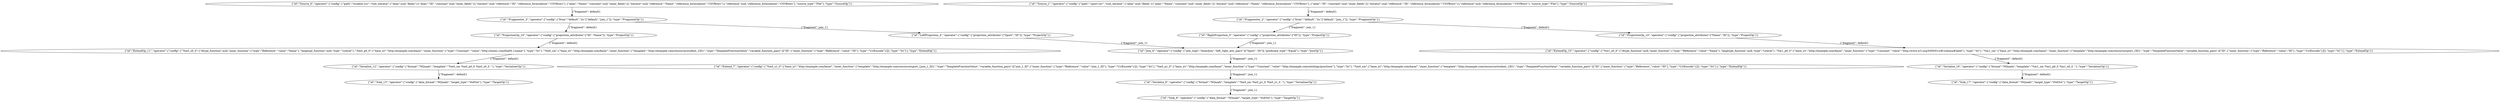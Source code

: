 digraph {
    0 [ label = "{\"id\":\"Source_0\",\"operator\":{\"config\":{\"path\":\"student.csv\",\"root_iterator\":{\"alias\":null,\"fields\":[{\"alias\":\"ID\",\"constant\":null,\"inner_fields\":[],\"iterator\":null,\"reference\":\"ID\",\"reference_formulation\":\"CSVRows\"},{\"alias\":\"Name\",\"constant\":null,\"inner_fields\":[],\"iterator\":null,\"reference\":\"Name\",\"reference_formulation\":\"CSVRows\"}],\"reference\":null,\"reference_formulation\":\"CSVRows\"},\"source_type\":\"File\"},\"type\":\"SourceOp\"}}" ]
    1 [ label = "{\"id\":\"Source_1\",\"operator\":{\"config\":{\"path\":\"sport.csv\",\"root_iterator\":{\"alias\":null,\"fields\":[{\"alias\":\"Name\",\"constant\":null,\"inner_fields\":[],\"iterator\":null,\"reference\":\"Name\",\"reference_formulation\":\"CSVRows\"},{\"alias\":\"ID\",\"constant\":null,\"inner_fields\":[],\"iterator\":null,\"reference\":\"ID\",\"reference_formulation\":\"CSVRows\"}],\"reference\":null,\"reference_formulation\":\"CSVRows\"},\"source_type\":\"File\"},\"type\":\"SourceOp\"}}" ]
    2 [ label = "{\"id\":\"Fragmenter_2\",\"operator\":{\"config\":{\"from\":\"default\",\"to\":[\"default\",\"join_1\"]},\"type\":\"FragmentOp\"}}" ]
    3 [ label = "{\"id\":\"Fragmenter_3\",\"operator\":{\"config\":{\"from\":\"default\",\"to\":[\"default\",\"join_1\"]},\"type\":\"FragmentOp\"}}" ]
    4 [ label = "{\"id\":\"LeftProjection_4\",\"operator\":{\"config\":{\"projection_attributes\":[\"Sport\",\"ID\"]},\"type\":\"ProjectOp\"}}" ]
    5 [ label = "{\"id\":\"RightProjection_5\",\"operator\":{\"config\":{\"projection_attributes\":[\"ID\"]},\"type\":\"ProjectOp\"}}" ]
    6 [ label = "{\"id\":\"Join_6\",\"operator\":{\"config\":{\"join_type\":\"InnerJoin\",\"left_right_attr_pairs\":[[\"Sport\",\"ID\"]],\"predicate_type\":\"Equal\"},\"type\":\"JoinOp\"}}" ]
    7 [ label = "{\"id\":\"Extend_7\",\"operator\":{\"config\":{\"?tm0_o1_0\":{\"base_iri\":\"http://example.com/base/\",\"inner_function\":{\"template\":\"http://example.com/resource/sport_{join_1_ID}\",\"type\":\"TemplateFunctionValue\",\"variable_function_pairs\":[[\"join_1_ID\",{\"inner_function\":{\"type\":\"Reference\",\"value\":\"join_1_ID\"},\"type\":\"UriEncode\"}]]},\"type\":\"Iri\"},\"?tm0_p1_0\":{\"base_iri\":\"http://example.com/base/\",\"inner_function\":{\"type\":\"Constant\",\"value\":\"http://example.com/ontology/practises\"},\"type\":\"Iri\"},\"?tm0_sm\":{\"base_iri\":\"http://example.com/base/\",\"inner_function\":{\"template\":\"http://example.com/resource/student_{ID}\",\"type\":\"TemplateFunctionValue\",\"variable_function_pairs\":[[\"ID\",{\"inner_function\":{\"type\":\"Reference\",\"value\":\"ID\"},\"type\":\"UriEncode\"}]]},\"type\":\"Iri\"}},\"type\":\"ExtendOp\"}}" ]
    8 [ label = "{\"id\":\"Serialize_8\",\"operator\":{\"config\":{\"format\":\"NQuads\",\"template\":\"?tm0_sm ?tm0_p1_0 ?tm0_o1_0 .\"},\"type\":\"SerializerOp\"}}" ]
    9 [ label = "{\"id\":\"Sink_9\",\"operator\":{\"config\":{\"data_format\":\"NQuads\",\"target_type\":\"StdOut\"},\"type\":\"TargetOp\"}}" ]
    10 [ label = "{\"id\":\"ProjectionOp_10\",\"operator\":{\"config\":{\"projection_attributes\":[\"ID\",\"Name\"]},\"type\":\"ProjectOp\"}}" ]
    11 [ label = "{\"id\":\"ExtendOp_11\",\"operator\":{\"config\":{\"?tm0_o0_0\":{\"dtype_function\":null,\"inner_function\":{\"type\":\"Reference\",\"value\":\"Name\"},\"langtype_function\":null,\"type\":\"Literal\"},\"?tm0_p0_0\":{\"base_iri\":\"http://example.com/base/\",\"inner_function\":{\"type\":\"Constant\",\"value\":\"http://xmlns.com/foaf/0.1/name\"},\"type\":\"Iri\"},\"?tm0_sm\":{\"base_iri\":\"http://example.com/base/\",\"inner_function\":{\"template\":\"http://example.com/resource/student_{ID}\",\"type\":\"TemplateFunctionValue\",\"variable_function_pairs\":[[\"ID\",{\"inner_function\":{\"type\":\"Reference\",\"value\":\"ID\"},\"type\":\"UriEncode\"}]]},\"type\":\"Iri\"}},\"type\":\"ExtendOp\"}}" ]
    12 [ label = "{\"id\":\"Serialize_12\",\"operator\":{\"config\":{\"format\":\"NQuads\",\"template\":\"?tm0_sm ?tm0_p0_0 ?tm0_o0_0 .\"},\"type\":\"SerializerOp\"}}" ]
    13 [ label = "{\"id\":\"Sink_13\",\"operator\":{\"config\":{\"data_format\":\"NQuads\",\"target_type\":\"StdOut\"},\"type\":\"TargetOp\"}}" ]
    14 [ label = "{\"id\":\"ProjectionOp_14\",\"operator\":{\"config\":{\"projection_attributes\":[\"Name\",\"ID\"]},\"type\":\"ProjectOp\"}}" ]
    15 [ label = "{\"id\":\"ExtendOp_15\",\"operator\":{\"config\":{\"?tm1_o0_0\":{\"dtype_function\":null,\"inner_function\":{\"type\":\"Reference\",\"value\":\"Name\"},\"langtype_function\":null,\"type\":\"Literal\"},\"?tm1_p0_0\":{\"base_iri\":\"http://example.com/base/\",\"inner_function\":{\"type\":\"Constant\",\"value\":\"http://www.w3.org/2000/01/rdf-schema#label\"},\"type\":\"Iri\"},\"?tm1_sm\":{\"base_iri\":\"http://example.com/base/\",\"inner_function\":{\"template\":\"http://example.com/resource/sport_{ID}\",\"type\":\"TemplateFunctionValue\",\"variable_function_pairs\":[[\"ID\",{\"inner_function\":{\"type\":\"Reference\",\"value\":\"ID\"},\"type\":\"UriEncode\"}]]},\"type\":\"Iri\"}},\"type\":\"ExtendOp\"}}" ]
    16 [ label = "{\"id\":\"Serialize_16\",\"operator\":{\"config\":{\"format\":\"NQuads\",\"template\":\"?tm1_sm ?tm1_p0_0 ?tm1_o0_0 .\"},\"type\":\"SerializerOp\"}}" ]
    17 [ label = "{\"id\":\"Sink_17\",\"operator\":{\"config\":{\"data_format\":\"NQuads\",\"target_type\":\"StdOut\"},\"type\":\"TargetOp\"}}" ]
    1 -> 2 [ label = "{\"fragment\": default}" ]
    0 -> 3 [ label = "{\"fragment\": default}" ]
    3 -> 4 [ label = "{\"fragment\": join_1}" ]
    2 -> 5 [ label = "{\"fragment\": join_1}" ]
    4 -> 6 [ label = "{\"fragment\": join_1}" ]
    5 -> 6 [ label = "{\"fragment\": join_1}" ]
    6 -> 7 [ label = "{\"fragment\": join_1}" ]
    7 -> 8 [ label = "{\"fragment\": join_1}" ]
    8 -> 9 [ label = "{\"fragment\": join_1}" ]
    3 -> 10 [ label = "{\"fragment\": default}" ]
    10 -> 11 [ label = "{\"fragment\": default}" ]
    11 -> 12 [ label = "{\"fragment\": default}" ]
    12 -> 13 [ label = "{\"fragment\": default}" ]
    2 -> 14 [ label = "{\"fragment\": default}" ]
    14 -> 15 [ label = "{\"fragment\": default}" ]
    15 -> 16 [ label = "{\"fragment\": default}" ]
    16 -> 17 [ label = "{\"fragment\": default}" ]
}

